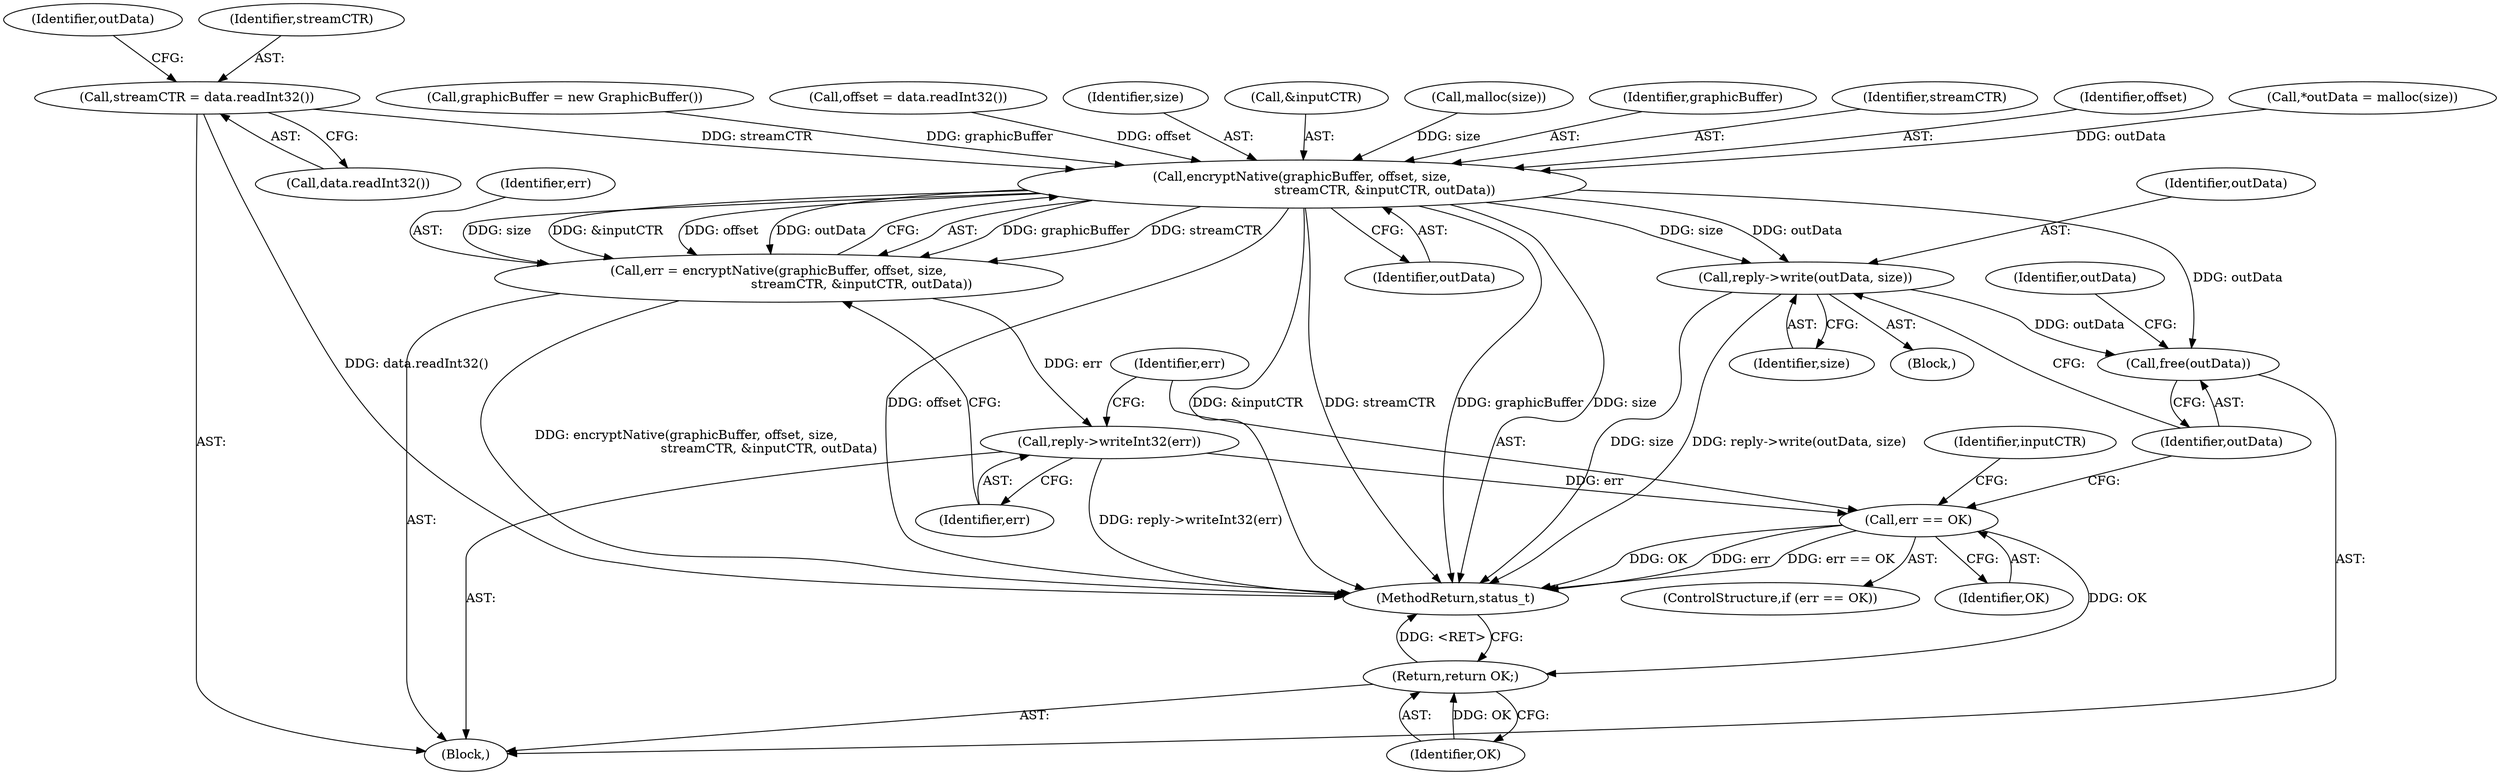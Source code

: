 digraph "0_Android_c82e31a7039a03dca7b37c65b7890ba5c1e18ced@API" {
"1000251" [label="(Call,streamCTR = data.readInt32())"];
"1000263" [label="(Call,encryptNative(graphicBuffer, offset, size,\n                                         streamCTR, &inputCTR, outData))"];
"1000261" [label="(Call,err = encryptNative(graphicBuffer, offset, size,\n                                         streamCTR, &inputCTR, outData))"];
"1000271" [label="(Call,reply->writeInt32(err))"];
"1000274" [label="(Call,err == OK)"];
"1000288" [label="(Return,return OK;)"];
"1000280" [label="(Call,reply->write(outData, size))"];
"1000283" [label="(Call,free(outData))"];
"1000251" [label="(Call,streamCTR = data.readInt32())"];
"1000284" [label="(Identifier,outData)"];
"1000273" [label="(ControlStructure,if (err == OK))"];
"1000279" [label="(Identifier,inputCTR)"];
"1000264" [label="(Identifier,graphicBuffer)"];
"1000281" [label="(Identifier,outData)"];
"1000261" [label="(Call,err = encryptNative(graphicBuffer, offset, size,\n                                         streamCTR, &inputCTR, outData))"];
"1000256" [label="(Identifier,outData)"];
"1000267" [label="(Identifier,streamCTR)"];
"1000282" [label="(Identifier,size)"];
"1000265" [label="(Identifier,offset)"];
"1000288" [label="(Return,return OK;)"];
"1000255" [label="(Call,*outData = malloc(size))"];
"1000274" [label="(Call,err == OK)"];
"1000283" [label="(Call,free(outData))"];
"1000286" [label="(Identifier,outData)"];
"1000277" [label="(Block,)"];
"1000252" [label="(Identifier,streamCTR)"];
"1000271" [label="(Call,reply->writeInt32(err))"];
"1000280" [label="(Call,reply->write(outData, size))"];
"1000275" [label="(Identifier,err)"];
"1000235" [label="(Call,graphicBuffer = new GraphicBuffer())"];
"1000229" [label="(Block,)"];
"1000253" [label="(Call,data.readInt32())"];
"1000357" [label="(MethodReturn,status_t)"];
"1000243" [label="(Call,offset = data.readInt32())"];
"1000266" [label="(Identifier,size)"];
"1000272" [label="(Identifier,err)"];
"1000268" [label="(Call,&inputCTR)"];
"1000262" [label="(Identifier,err)"];
"1000263" [label="(Call,encryptNative(graphicBuffer, offset, size,\n                                         streamCTR, &inputCTR, outData))"];
"1000289" [label="(Identifier,OK)"];
"1000257" [label="(Call,malloc(size))"];
"1000270" [label="(Identifier,outData)"];
"1000276" [label="(Identifier,OK)"];
"1000251" -> "1000229"  [label="AST: "];
"1000251" -> "1000253"  [label="CFG: "];
"1000252" -> "1000251"  [label="AST: "];
"1000253" -> "1000251"  [label="AST: "];
"1000256" -> "1000251"  [label="CFG: "];
"1000251" -> "1000357"  [label="DDG: data.readInt32()"];
"1000251" -> "1000263"  [label="DDG: streamCTR"];
"1000263" -> "1000261"  [label="AST: "];
"1000263" -> "1000270"  [label="CFG: "];
"1000264" -> "1000263"  [label="AST: "];
"1000265" -> "1000263"  [label="AST: "];
"1000266" -> "1000263"  [label="AST: "];
"1000267" -> "1000263"  [label="AST: "];
"1000268" -> "1000263"  [label="AST: "];
"1000270" -> "1000263"  [label="AST: "];
"1000261" -> "1000263"  [label="CFG: "];
"1000263" -> "1000357"  [label="DDG: offset"];
"1000263" -> "1000357"  [label="DDG: &inputCTR"];
"1000263" -> "1000357"  [label="DDG: streamCTR"];
"1000263" -> "1000357"  [label="DDG: graphicBuffer"];
"1000263" -> "1000357"  [label="DDG: size"];
"1000263" -> "1000261"  [label="DDG: graphicBuffer"];
"1000263" -> "1000261"  [label="DDG: streamCTR"];
"1000263" -> "1000261"  [label="DDG: size"];
"1000263" -> "1000261"  [label="DDG: &inputCTR"];
"1000263" -> "1000261"  [label="DDG: offset"];
"1000263" -> "1000261"  [label="DDG: outData"];
"1000235" -> "1000263"  [label="DDG: graphicBuffer"];
"1000243" -> "1000263"  [label="DDG: offset"];
"1000257" -> "1000263"  [label="DDG: size"];
"1000255" -> "1000263"  [label="DDG: outData"];
"1000263" -> "1000280"  [label="DDG: outData"];
"1000263" -> "1000280"  [label="DDG: size"];
"1000263" -> "1000283"  [label="DDG: outData"];
"1000261" -> "1000229"  [label="AST: "];
"1000262" -> "1000261"  [label="AST: "];
"1000272" -> "1000261"  [label="CFG: "];
"1000261" -> "1000357"  [label="DDG: encryptNative(graphicBuffer, offset, size,\n                                         streamCTR, &inputCTR, outData)"];
"1000261" -> "1000271"  [label="DDG: err"];
"1000271" -> "1000229"  [label="AST: "];
"1000271" -> "1000272"  [label="CFG: "];
"1000272" -> "1000271"  [label="AST: "];
"1000275" -> "1000271"  [label="CFG: "];
"1000271" -> "1000357"  [label="DDG: reply->writeInt32(err)"];
"1000271" -> "1000274"  [label="DDG: err"];
"1000274" -> "1000273"  [label="AST: "];
"1000274" -> "1000276"  [label="CFG: "];
"1000275" -> "1000274"  [label="AST: "];
"1000276" -> "1000274"  [label="AST: "];
"1000279" -> "1000274"  [label="CFG: "];
"1000284" -> "1000274"  [label="CFG: "];
"1000274" -> "1000357"  [label="DDG: err"];
"1000274" -> "1000357"  [label="DDG: err == OK"];
"1000274" -> "1000357"  [label="DDG: OK"];
"1000274" -> "1000288"  [label="DDG: OK"];
"1000288" -> "1000229"  [label="AST: "];
"1000288" -> "1000289"  [label="CFG: "];
"1000289" -> "1000288"  [label="AST: "];
"1000357" -> "1000288"  [label="CFG: "];
"1000288" -> "1000357"  [label="DDG: <RET>"];
"1000289" -> "1000288"  [label="DDG: OK"];
"1000280" -> "1000277"  [label="AST: "];
"1000280" -> "1000282"  [label="CFG: "];
"1000281" -> "1000280"  [label="AST: "];
"1000282" -> "1000280"  [label="AST: "];
"1000284" -> "1000280"  [label="CFG: "];
"1000280" -> "1000357"  [label="DDG: size"];
"1000280" -> "1000357"  [label="DDG: reply->write(outData, size)"];
"1000280" -> "1000283"  [label="DDG: outData"];
"1000283" -> "1000229"  [label="AST: "];
"1000283" -> "1000284"  [label="CFG: "];
"1000284" -> "1000283"  [label="AST: "];
"1000286" -> "1000283"  [label="CFG: "];
}
